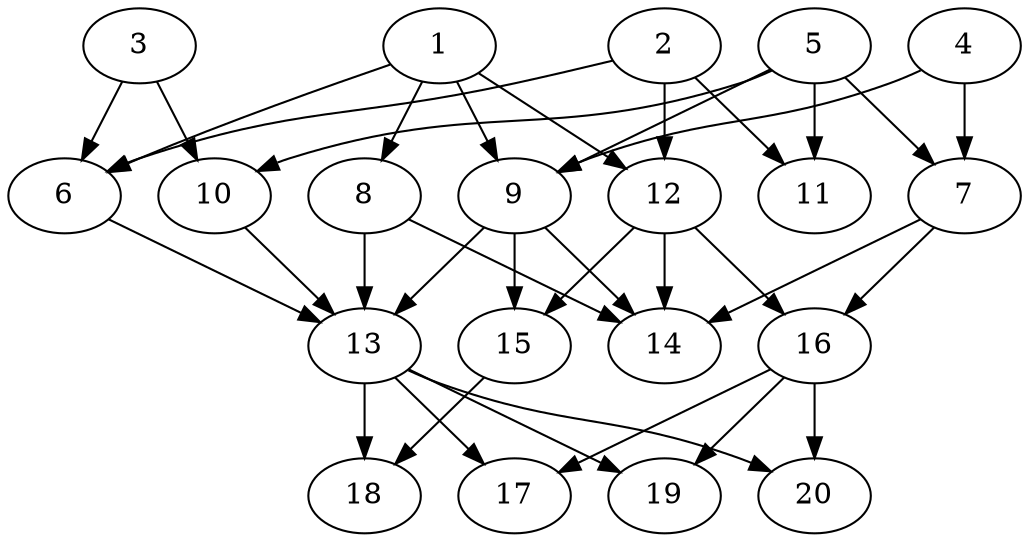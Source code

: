 // DAG automatically generated by daggen at Tue Jul 23 14:23:30 2019
// ./daggen --dot -n 20 --ccr 0.3 --fat 0.6 --regular 0.5 --density 0.6 --mindata 5242880 --maxdata 52428800 
digraph G {
  1 [size="167529813", alpha="0.00", expect_size="50258944"] 
  1 -> 6 [size ="50258944"]
  1 -> 8 [size ="50258944"]
  1 -> 9 [size ="50258944"]
  1 -> 12 [size ="50258944"]
  2 [size="19145387", alpha="0.00", expect_size="5743616"] 
  2 -> 6 [size ="5743616"]
  2 -> 11 [size ="5743616"]
  2 -> 12 [size ="5743616"]
  3 [size="120159573", alpha="0.00", expect_size="36047872"] 
  3 -> 6 [size ="36047872"]
  3 -> 10 [size ="36047872"]
  4 [size="134229333", alpha="0.12", expect_size="40268800"] 
  4 -> 7 [size ="40268800"]
  4 -> 9 [size ="40268800"]
  5 [size="134946133", alpha="0.02", expect_size="40483840"] 
  5 -> 7 [size ="40483840"]
  5 -> 9 [size ="40483840"]
  5 -> 10 [size ="40483840"]
  5 -> 11 [size ="40483840"]
  6 [size="153169920", alpha="0.09", expect_size="45950976"] 
  6 -> 13 [size ="45950976"]
  7 [size="160508587", alpha="0.19", expect_size="48152576"] 
  7 -> 14 [size ="48152576"]
  7 -> 16 [size ="48152576"]
  8 [size="86869333", alpha="0.14", expect_size="26060800"] 
  8 -> 13 [size ="26060800"]
  8 -> 14 [size ="26060800"]
  9 [size="60487680", alpha="0.17", expect_size="18146304"] 
  9 -> 13 [size ="18146304"]
  9 -> 14 [size ="18146304"]
  9 -> 15 [size ="18146304"]
  10 [size="116466347", alpha="0.02", expect_size="34939904"] 
  10 -> 13 [size ="34939904"]
  11 [size="25204053", alpha="0.15", expect_size="7561216"] 
  12 [size="25876480", alpha="0.15", expect_size="7762944"] 
  12 -> 14 [size ="7762944"]
  12 -> 15 [size ="7762944"]
  12 -> 16 [size ="7762944"]
  13 [size="26555733", alpha="0.02", expect_size="7966720"] 
  13 -> 17 [size ="7966720"]
  13 -> 18 [size ="7966720"]
  13 -> 19 [size ="7966720"]
  13 -> 20 [size ="7966720"]
  14 [size="29750613", alpha="0.18", expect_size="8925184"] 
  15 [size="126941867", alpha="0.00", expect_size="38082560"] 
  15 -> 18 [size ="38082560"]
  16 [size="141690880", alpha="0.07", expect_size="42507264"] 
  16 -> 17 [size ="42507264"]
  16 -> 19 [size ="42507264"]
  16 -> 20 [size ="42507264"]
  17 [size="52654080", alpha="0.20", expect_size="15796224"] 
  18 [size="44779520", alpha="0.09", expect_size="13433856"] 
  19 [size="153494187", alpha="0.09", expect_size="46048256"] 
  20 [size="130607787", alpha="0.02", expect_size="39182336"] 
}
